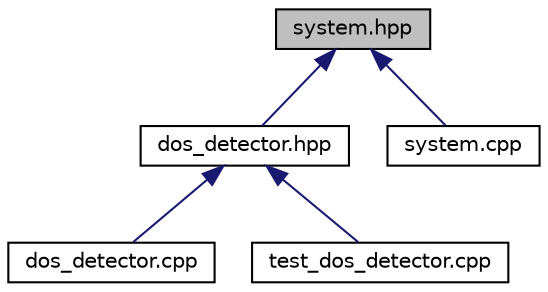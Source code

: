digraph "system.hpp"
{
 // LATEX_PDF_SIZE
  edge [fontname="Helvetica",fontsize="10",labelfontname="Helvetica",labelfontsize="10"];
  node [fontname="Helvetica",fontsize="10",shape=record];
  Node1 [label="system.hpp",height=0.2,width=0.4,color="black", fillcolor="grey75", style="filled", fontcolor="black",tooltip=" "];
  Node1 -> Node2 [dir="back",color="midnightblue",fontsize="10",style="solid"];
  Node2 [label="dos_detector.hpp",height=0.2,width=0.4,color="black", fillcolor="white", style="filled",URL="$dos__detector_8hpp.html",tooltip=" "];
  Node2 -> Node3 [dir="back",color="midnightblue",fontsize="10",style="solid"];
  Node3 [label="dos_detector.cpp",height=0.2,width=0.4,color="black", fillcolor="white", style="filled",URL="$dos__detector_8cpp.html",tooltip=" "];
  Node2 -> Node4 [dir="back",color="midnightblue",fontsize="10",style="solid"];
  Node4 [label="test_dos_detector.cpp",height=0.2,width=0.4,color="black", fillcolor="white", style="filled",URL="$test__dos__detector_8cpp.html",tooltip=" "];
  Node1 -> Node5 [dir="back",color="midnightblue",fontsize="10",style="solid"];
  Node5 [label="system.cpp",height=0.2,width=0.4,color="black", fillcolor="white", style="filled",URL="$system_8cpp.html",tooltip=" "];
}
